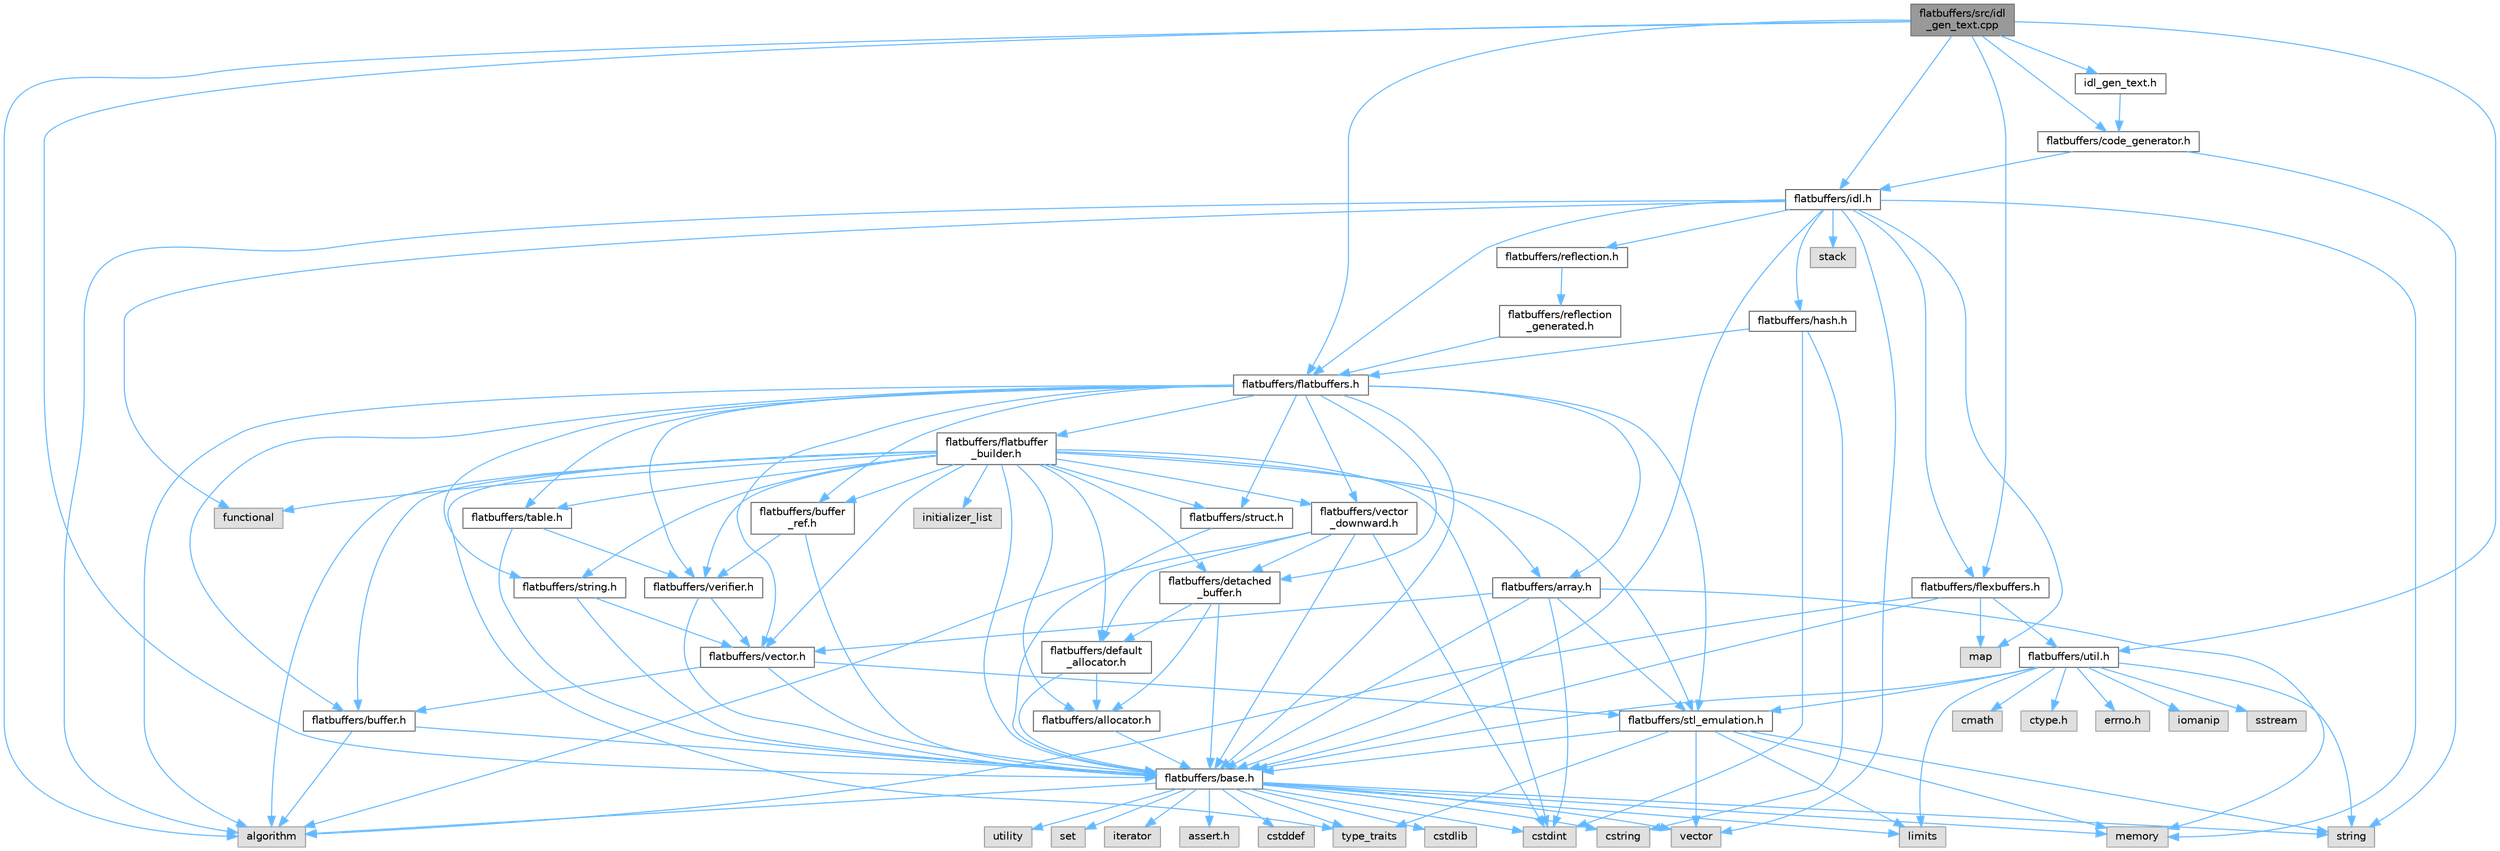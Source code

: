 digraph "flatbuffers/src/idl_gen_text.cpp"
{
 // LATEX_PDF_SIZE
  bgcolor="transparent";
  edge [fontname=Helvetica,fontsize=10,labelfontname=Helvetica,labelfontsize=10];
  node [fontname=Helvetica,fontsize=10,shape=box,height=0.2,width=0.4];
  Node1 [id="Node000001",label="flatbuffers/src/idl\l_gen_text.cpp",height=0.2,width=0.4,color="gray40", fillcolor="grey60", style="filled", fontcolor="black",tooltip=" "];
  Node1 -> Node2 [id="edge124_Node000001_Node000002",color="steelblue1",style="solid",tooltip=" "];
  Node2 [id="Node000002",label="idl_gen_text.h",height=0.2,width=0.4,color="grey40", fillcolor="white", style="filled",URL="$idl__gen__text_8h.html",tooltip=" "];
  Node2 -> Node3 [id="edge125_Node000002_Node000003",color="steelblue1",style="solid",tooltip=" "];
  Node3 [id="Node000003",label="flatbuffers/code_generator.h",height=0.2,width=0.4,color="grey40", fillcolor="white", style="filled",URL="$code__generator_8h.html",tooltip=" "];
  Node3 -> Node4 [id="edge126_Node000003_Node000004",color="steelblue1",style="solid",tooltip=" "];
  Node4 [id="Node000004",label="string",height=0.2,width=0.4,color="grey60", fillcolor="#E0E0E0", style="filled",tooltip=" "];
  Node3 -> Node5 [id="edge127_Node000003_Node000005",color="steelblue1",style="solid",tooltip=" "];
  Node5 [id="Node000005",label="flatbuffers/idl.h",height=0.2,width=0.4,color="grey40", fillcolor="white", style="filled",URL="$idl_8h.html",tooltip=" "];
  Node5 -> Node6 [id="edge128_Node000005_Node000006",color="steelblue1",style="solid",tooltip=" "];
  Node6 [id="Node000006",label="algorithm",height=0.2,width=0.4,color="grey60", fillcolor="#E0E0E0", style="filled",tooltip=" "];
  Node5 -> Node7 [id="edge129_Node000005_Node000007",color="steelblue1",style="solid",tooltip=" "];
  Node7 [id="Node000007",label="functional",height=0.2,width=0.4,color="grey60", fillcolor="#E0E0E0", style="filled",tooltip=" "];
  Node5 -> Node8 [id="edge130_Node000005_Node000008",color="steelblue1",style="solid",tooltip=" "];
  Node8 [id="Node000008",label="map",height=0.2,width=0.4,color="grey60", fillcolor="#E0E0E0", style="filled",tooltip=" "];
  Node5 -> Node9 [id="edge131_Node000005_Node000009",color="steelblue1",style="solid",tooltip=" "];
  Node9 [id="Node000009",label="memory",height=0.2,width=0.4,color="grey60", fillcolor="#E0E0E0", style="filled",tooltip=" "];
  Node5 -> Node10 [id="edge132_Node000005_Node000010",color="steelblue1",style="solid",tooltip=" "];
  Node10 [id="Node000010",label="stack",height=0.2,width=0.4,color="grey60", fillcolor="#E0E0E0", style="filled",tooltip=" "];
  Node5 -> Node11 [id="edge133_Node000005_Node000011",color="steelblue1",style="solid",tooltip=" "];
  Node11 [id="Node000011",label="vector",height=0.2,width=0.4,color="grey60", fillcolor="#E0E0E0", style="filled",tooltip=" "];
  Node5 -> Node12 [id="edge134_Node000005_Node000012",color="steelblue1",style="solid",tooltip=" "];
  Node12 [id="Node000012",label="flatbuffers/base.h",height=0.2,width=0.4,color="grey40", fillcolor="white", style="filled",URL="$base_8h.html",tooltip=" "];
  Node12 -> Node13 [id="edge135_Node000012_Node000013",color="steelblue1",style="solid",tooltip=" "];
  Node13 [id="Node000013",label="assert.h",height=0.2,width=0.4,color="grey60", fillcolor="#E0E0E0", style="filled",tooltip=" "];
  Node12 -> Node14 [id="edge136_Node000012_Node000014",color="steelblue1",style="solid",tooltip=" "];
  Node14 [id="Node000014",label="cstdint",height=0.2,width=0.4,color="grey60", fillcolor="#E0E0E0", style="filled",tooltip=" "];
  Node12 -> Node15 [id="edge137_Node000012_Node000015",color="steelblue1",style="solid",tooltip=" "];
  Node15 [id="Node000015",label="cstddef",height=0.2,width=0.4,color="grey60", fillcolor="#E0E0E0", style="filled",tooltip=" "];
  Node12 -> Node16 [id="edge138_Node000012_Node000016",color="steelblue1",style="solid",tooltip=" "];
  Node16 [id="Node000016",label="cstdlib",height=0.2,width=0.4,color="grey60", fillcolor="#E0E0E0", style="filled",tooltip=" "];
  Node12 -> Node17 [id="edge139_Node000012_Node000017",color="steelblue1",style="solid",tooltip=" "];
  Node17 [id="Node000017",label="cstring",height=0.2,width=0.4,color="grey60", fillcolor="#E0E0E0", style="filled",tooltip=" "];
  Node12 -> Node18 [id="edge140_Node000012_Node000018",color="steelblue1",style="solid",tooltip=" "];
  Node18 [id="Node000018",label="utility",height=0.2,width=0.4,color="grey60", fillcolor="#E0E0E0", style="filled",tooltip=" "];
  Node12 -> Node4 [id="edge141_Node000012_Node000004",color="steelblue1",style="solid",tooltip=" "];
  Node12 -> Node19 [id="edge142_Node000012_Node000019",color="steelblue1",style="solid",tooltip=" "];
  Node19 [id="Node000019",label="type_traits",height=0.2,width=0.4,color="grey60", fillcolor="#E0E0E0", style="filled",tooltip=" "];
  Node12 -> Node11 [id="edge143_Node000012_Node000011",color="steelblue1",style="solid",tooltip=" "];
  Node12 -> Node20 [id="edge144_Node000012_Node000020",color="steelblue1",style="solid",tooltip=" "];
  Node20 [id="Node000020",label="set",height=0.2,width=0.4,color="grey60", fillcolor="#E0E0E0", style="filled",tooltip=" "];
  Node12 -> Node6 [id="edge145_Node000012_Node000006",color="steelblue1",style="solid",tooltip=" "];
  Node12 -> Node21 [id="edge146_Node000012_Node000021",color="steelblue1",style="solid",tooltip=" "];
  Node21 [id="Node000021",label="limits",height=0.2,width=0.4,color="grey60", fillcolor="#E0E0E0", style="filled",tooltip=" "];
  Node12 -> Node22 [id="edge147_Node000012_Node000022",color="steelblue1",style="solid",tooltip=" "];
  Node22 [id="Node000022",label="iterator",height=0.2,width=0.4,color="grey60", fillcolor="#E0E0E0", style="filled",tooltip=" "];
  Node12 -> Node9 [id="edge148_Node000012_Node000009",color="steelblue1",style="solid",tooltip=" "];
  Node5 -> Node23 [id="edge149_Node000005_Node000023",color="steelblue1",style="solid",tooltip=" "];
  Node23 [id="Node000023",label="flatbuffers/flatbuffers.h",height=0.2,width=0.4,color="grey40", fillcolor="white", style="filled",URL="$flatbuffers_8h.html",tooltip=" "];
  Node23 -> Node6 [id="edge150_Node000023_Node000006",color="steelblue1",style="solid",tooltip=" "];
  Node23 -> Node24 [id="edge151_Node000023_Node000024",color="steelblue1",style="solid",tooltip=" "];
  Node24 [id="Node000024",label="flatbuffers/array.h",height=0.2,width=0.4,color="grey40", fillcolor="white", style="filled",URL="$array_8h.html",tooltip=" "];
  Node24 -> Node14 [id="edge152_Node000024_Node000014",color="steelblue1",style="solid",tooltip=" "];
  Node24 -> Node9 [id="edge153_Node000024_Node000009",color="steelblue1",style="solid",tooltip=" "];
  Node24 -> Node12 [id="edge154_Node000024_Node000012",color="steelblue1",style="solid",tooltip=" "];
  Node24 -> Node25 [id="edge155_Node000024_Node000025",color="steelblue1",style="solid",tooltip=" "];
  Node25 [id="Node000025",label="flatbuffers/stl_emulation.h",height=0.2,width=0.4,color="grey40", fillcolor="white", style="filled",URL="$stl__emulation_8h.html",tooltip=" "];
  Node25 -> Node12 [id="edge156_Node000025_Node000012",color="steelblue1",style="solid",tooltip=" "];
  Node25 -> Node4 [id="edge157_Node000025_Node000004",color="steelblue1",style="solid",tooltip=" "];
  Node25 -> Node19 [id="edge158_Node000025_Node000019",color="steelblue1",style="solid",tooltip=" "];
  Node25 -> Node11 [id="edge159_Node000025_Node000011",color="steelblue1",style="solid",tooltip=" "];
  Node25 -> Node9 [id="edge160_Node000025_Node000009",color="steelblue1",style="solid",tooltip=" "];
  Node25 -> Node21 [id="edge161_Node000025_Node000021",color="steelblue1",style="solid",tooltip=" "];
  Node24 -> Node26 [id="edge162_Node000024_Node000026",color="steelblue1",style="solid",tooltip=" "];
  Node26 [id="Node000026",label="flatbuffers/vector.h",height=0.2,width=0.4,color="grey40", fillcolor="white", style="filled",URL="$vector_8h.html",tooltip=" "];
  Node26 -> Node12 [id="edge163_Node000026_Node000012",color="steelblue1",style="solid",tooltip=" "];
  Node26 -> Node27 [id="edge164_Node000026_Node000027",color="steelblue1",style="solid",tooltip=" "];
  Node27 [id="Node000027",label="flatbuffers/buffer.h",height=0.2,width=0.4,color="grey40", fillcolor="white", style="filled",URL="$buffer_8h.html",tooltip=" "];
  Node27 -> Node6 [id="edge165_Node000027_Node000006",color="steelblue1",style="solid",tooltip=" "];
  Node27 -> Node12 [id="edge166_Node000027_Node000012",color="steelblue1",style="solid",tooltip=" "];
  Node26 -> Node25 [id="edge167_Node000026_Node000025",color="steelblue1",style="solid",tooltip=" "];
  Node23 -> Node12 [id="edge168_Node000023_Node000012",color="steelblue1",style="solid",tooltip=" "];
  Node23 -> Node27 [id="edge169_Node000023_Node000027",color="steelblue1",style="solid",tooltip=" "];
  Node23 -> Node28 [id="edge170_Node000023_Node000028",color="steelblue1",style="solid",tooltip=" "];
  Node28 [id="Node000028",label="flatbuffers/buffer\l_ref.h",height=0.2,width=0.4,color="grey40", fillcolor="white", style="filled",URL="$buffer__ref_8h.html",tooltip=" "];
  Node28 -> Node12 [id="edge171_Node000028_Node000012",color="steelblue1",style="solid",tooltip=" "];
  Node28 -> Node29 [id="edge172_Node000028_Node000029",color="steelblue1",style="solid",tooltip=" "];
  Node29 [id="Node000029",label="flatbuffers/verifier.h",height=0.2,width=0.4,color="grey40", fillcolor="white", style="filled",URL="$verifier_8h.html",tooltip=" "];
  Node29 -> Node12 [id="edge173_Node000029_Node000012",color="steelblue1",style="solid",tooltip=" "];
  Node29 -> Node26 [id="edge174_Node000029_Node000026",color="steelblue1",style="solid",tooltip=" "];
  Node23 -> Node30 [id="edge175_Node000023_Node000030",color="steelblue1",style="solid",tooltip=" "];
  Node30 [id="Node000030",label="flatbuffers/detached\l_buffer.h",height=0.2,width=0.4,color="grey40", fillcolor="white", style="filled",URL="$detached__buffer_8h.html",tooltip=" "];
  Node30 -> Node31 [id="edge176_Node000030_Node000031",color="steelblue1",style="solid",tooltip=" "];
  Node31 [id="Node000031",label="flatbuffers/allocator.h",height=0.2,width=0.4,color="grey40", fillcolor="white", style="filled",URL="$allocator_8h.html",tooltip=" "];
  Node31 -> Node12 [id="edge177_Node000031_Node000012",color="steelblue1",style="solid",tooltip=" "];
  Node30 -> Node12 [id="edge178_Node000030_Node000012",color="steelblue1",style="solid",tooltip=" "];
  Node30 -> Node32 [id="edge179_Node000030_Node000032",color="steelblue1",style="solid",tooltip=" "];
  Node32 [id="Node000032",label="flatbuffers/default\l_allocator.h",height=0.2,width=0.4,color="grey40", fillcolor="white", style="filled",URL="$default__allocator_8h.html",tooltip=" "];
  Node32 -> Node31 [id="edge180_Node000032_Node000031",color="steelblue1",style="solid",tooltip=" "];
  Node32 -> Node12 [id="edge181_Node000032_Node000012",color="steelblue1",style="solid",tooltip=" "];
  Node23 -> Node33 [id="edge182_Node000023_Node000033",color="steelblue1",style="solid",tooltip=" "];
  Node33 [id="Node000033",label="flatbuffers/flatbuffer\l_builder.h",height=0.2,width=0.4,color="grey40", fillcolor="white", style="filled",URL="$flatbuffer__builder_8h.html",tooltip=" "];
  Node33 -> Node6 [id="edge183_Node000033_Node000006",color="steelblue1",style="solid",tooltip=" "];
  Node33 -> Node14 [id="edge184_Node000033_Node000014",color="steelblue1",style="solid",tooltip=" "];
  Node33 -> Node7 [id="edge185_Node000033_Node000007",color="steelblue1",style="solid",tooltip=" "];
  Node33 -> Node34 [id="edge186_Node000033_Node000034",color="steelblue1",style="solid",tooltip=" "];
  Node34 [id="Node000034",label="initializer_list",height=0.2,width=0.4,color="grey60", fillcolor="#E0E0E0", style="filled",tooltip=" "];
  Node33 -> Node19 [id="edge187_Node000033_Node000019",color="steelblue1",style="solid",tooltip=" "];
  Node33 -> Node31 [id="edge188_Node000033_Node000031",color="steelblue1",style="solid",tooltip=" "];
  Node33 -> Node24 [id="edge189_Node000033_Node000024",color="steelblue1",style="solid",tooltip=" "];
  Node33 -> Node12 [id="edge190_Node000033_Node000012",color="steelblue1",style="solid",tooltip=" "];
  Node33 -> Node27 [id="edge191_Node000033_Node000027",color="steelblue1",style="solid",tooltip=" "];
  Node33 -> Node28 [id="edge192_Node000033_Node000028",color="steelblue1",style="solid",tooltip=" "];
  Node33 -> Node32 [id="edge193_Node000033_Node000032",color="steelblue1",style="solid",tooltip=" "];
  Node33 -> Node30 [id="edge194_Node000033_Node000030",color="steelblue1",style="solid",tooltip=" "];
  Node33 -> Node25 [id="edge195_Node000033_Node000025",color="steelblue1",style="solid",tooltip=" "];
  Node33 -> Node35 [id="edge196_Node000033_Node000035",color="steelblue1",style="solid",tooltip=" "];
  Node35 [id="Node000035",label="flatbuffers/string.h",height=0.2,width=0.4,color="grey40", fillcolor="white", style="filled",URL="$string_8h.html",tooltip=" "];
  Node35 -> Node12 [id="edge197_Node000035_Node000012",color="steelblue1",style="solid",tooltip=" "];
  Node35 -> Node26 [id="edge198_Node000035_Node000026",color="steelblue1",style="solid",tooltip=" "];
  Node33 -> Node36 [id="edge199_Node000033_Node000036",color="steelblue1",style="solid",tooltip=" "];
  Node36 [id="Node000036",label="flatbuffers/struct.h",height=0.2,width=0.4,color="grey40", fillcolor="white", style="filled",URL="$struct_8h.html",tooltip=" "];
  Node36 -> Node12 [id="edge200_Node000036_Node000012",color="steelblue1",style="solid",tooltip=" "];
  Node33 -> Node37 [id="edge201_Node000033_Node000037",color="steelblue1",style="solid",tooltip=" "];
  Node37 [id="Node000037",label="flatbuffers/table.h",height=0.2,width=0.4,color="grey40", fillcolor="white", style="filled",URL="$table_8h.html",tooltip=" "];
  Node37 -> Node12 [id="edge202_Node000037_Node000012",color="steelblue1",style="solid",tooltip=" "];
  Node37 -> Node29 [id="edge203_Node000037_Node000029",color="steelblue1",style="solid",tooltip=" "];
  Node33 -> Node26 [id="edge204_Node000033_Node000026",color="steelblue1",style="solid",tooltip=" "];
  Node33 -> Node38 [id="edge205_Node000033_Node000038",color="steelblue1",style="solid",tooltip=" "];
  Node38 [id="Node000038",label="flatbuffers/vector\l_downward.h",height=0.2,width=0.4,color="grey40", fillcolor="white", style="filled",URL="$vector__downward_8h.html",tooltip=" "];
  Node38 -> Node6 [id="edge206_Node000038_Node000006",color="steelblue1",style="solid",tooltip=" "];
  Node38 -> Node14 [id="edge207_Node000038_Node000014",color="steelblue1",style="solid",tooltip=" "];
  Node38 -> Node12 [id="edge208_Node000038_Node000012",color="steelblue1",style="solid",tooltip=" "];
  Node38 -> Node32 [id="edge209_Node000038_Node000032",color="steelblue1",style="solid",tooltip=" "];
  Node38 -> Node30 [id="edge210_Node000038_Node000030",color="steelblue1",style="solid",tooltip=" "];
  Node33 -> Node29 [id="edge211_Node000033_Node000029",color="steelblue1",style="solid",tooltip=" "];
  Node23 -> Node25 [id="edge212_Node000023_Node000025",color="steelblue1",style="solid",tooltip=" "];
  Node23 -> Node35 [id="edge213_Node000023_Node000035",color="steelblue1",style="solid",tooltip=" "];
  Node23 -> Node36 [id="edge214_Node000023_Node000036",color="steelblue1",style="solid",tooltip=" "];
  Node23 -> Node37 [id="edge215_Node000023_Node000037",color="steelblue1",style="solid",tooltip=" "];
  Node23 -> Node26 [id="edge216_Node000023_Node000026",color="steelblue1",style="solid",tooltip=" "];
  Node23 -> Node38 [id="edge217_Node000023_Node000038",color="steelblue1",style="solid",tooltip=" "];
  Node23 -> Node29 [id="edge218_Node000023_Node000029",color="steelblue1",style="solid",tooltip=" "];
  Node5 -> Node39 [id="edge219_Node000005_Node000039",color="steelblue1",style="solid",tooltip=" "];
  Node39 [id="Node000039",label="flatbuffers/flexbuffers.h",height=0.2,width=0.4,color="grey40", fillcolor="white", style="filled",URL="$flexbuffers_8h.html",tooltip=" "];
  Node39 -> Node6 [id="edge220_Node000039_Node000006",color="steelblue1",style="solid",tooltip=" "];
  Node39 -> Node8 [id="edge221_Node000039_Node000008",color="steelblue1",style="solid",tooltip=" "];
  Node39 -> Node12 [id="edge222_Node000039_Node000012",color="steelblue1",style="solid",tooltip=" "];
  Node39 -> Node40 [id="edge223_Node000039_Node000040",color="steelblue1",style="solid",tooltip=" "];
  Node40 [id="Node000040",label="flatbuffers/util.h",height=0.2,width=0.4,color="grey40", fillcolor="white", style="filled",URL="$util_8h.html",tooltip=" "];
  Node40 -> Node41 [id="edge224_Node000040_Node000041",color="steelblue1",style="solid",tooltip=" "];
  Node41 [id="Node000041",label="ctype.h",height=0.2,width=0.4,color="grey60", fillcolor="#E0E0E0", style="filled",tooltip=" "];
  Node40 -> Node42 [id="edge225_Node000040_Node000042",color="steelblue1",style="solid",tooltip=" "];
  Node42 [id="Node000042",label="errno.h",height=0.2,width=0.4,color="grey60", fillcolor="#E0E0E0", style="filled",tooltip=" "];
  Node40 -> Node12 [id="edge226_Node000040_Node000012",color="steelblue1",style="solid",tooltip=" "];
  Node40 -> Node25 [id="edge227_Node000040_Node000025",color="steelblue1",style="solid",tooltip=" "];
  Node40 -> Node43 [id="edge228_Node000040_Node000043",color="steelblue1",style="solid",tooltip=" "];
  Node43 [id="Node000043",label="iomanip",height=0.2,width=0.4,color="grey60", fillcolor="#E0E0E0", style="filled",tooltip=" "];
  Node40 -> Node44 [id="edge229_Node000040_Node000044",color="steelblue1",style="solid",tooltip=" "];
  Node44 [id="Node000044",label="sstream",height=0.2,width=0.4,color="grey60", fillcolor="#E0E0E0", style="filled",tooltip=" "];
  Node40 -> Node45 [id="edge230_Node000040_Node000045",color="steelblue1",style="solid",tooltip=" "];
  Node45 [id="Node000045",label="cmath",height=0.2,width=0.4,color="grey60", fillcolor="#E0E0E0", style="filled",tooltip=" "];
  Node40 -> Node21 [id="edge231_Node000040_Node000021",color="steelblue1",style="solid",tooltip=" "];
  Node40 -> Node4 [id="edge232_Node000040_Node000004",color="steelblue1",style="solid",tooltip=" "];
  Node5 -> Node46 [id="edge233_Node000005_Node000046",color="steelblue1",style="solid",tooltip=" "];
  Node46 [id="Node000046",label="flatbuffers/hash.h",height=0.2,width=0.4,color="grey40", fillcolor="white", style="filled",URL="$hash_8h.html",tooltip=" "];
  Node46 -> Node14 [id="edge234_Node000046_Node000014",color="steelblue1",style="solid",tooltip=" "];
  Node46 -> Node17 [id="edge235_Node000046_Node000017",color="steelblue1",style="solid",tooltip=" "];
  Node46 -> Node23 [id="edge236_Node000046_Node000023",color="steelblue1",style="solid",tooltip=" "];
  Node5 -> Node47 [id="edge237_Node000005_Node000047",color="steelblue1",style="solid",tooltip=" "];
  Node47 [id="Node000047",label="flatbuffers/reflection.h",height=0.2,width=0.4,color="grey40", fillcolor="white", style="filled",URL="$reflection_8h.html",tooltip=" "];
  Node47 -> Node48 [id="edge238_Node000047_Node000048",color="steelblue1",style="solid",tooltip=" "];
  Node48 [id="Node000048",label="flatbuffers/reflection\l_generated.h",height=0.2,width=0.4,color="grey40", fillcolor="white", style="filled",URL="$reflection__generated_8h.html",tooltip=" "];
  Node48 -> Node23 [id="edge239_Node000048_Node000023",color="steelblue1",style="solid",tooltip=" "];
  Node1 -> Node6 [id="edge240_Node000001_Node000006",color="steelblue1",style="solid",tooltip=" "];
  Node1 -> Node12 [id="edge241_Node000001_Node000012",color="steelblue1",style="solid",tooltip=" "];
  Node1 -> Node3 [id="edge242_Node000001_Node000003",color="steelblue1",style="solid",tooltip=" "];
  Node1 -> Node23 [id="edge243_Node000001_Node000023",color="steelblue1",style="solid",tooltip=" "];
  Node1 -> Node39 [id="edge244_Node000001_Node000039",color="steelblue1",style="solid",tooltip=" "];
  Node1 -> Node5 [id="edge245_Node000001_Node000005",color="steelblue1",style="solid",tooltip=" "];
  Node1 -> Node40 [id="edge246_Node000001_Node000040",color="steelblue1",style="solid",tooltip=" "];
}
